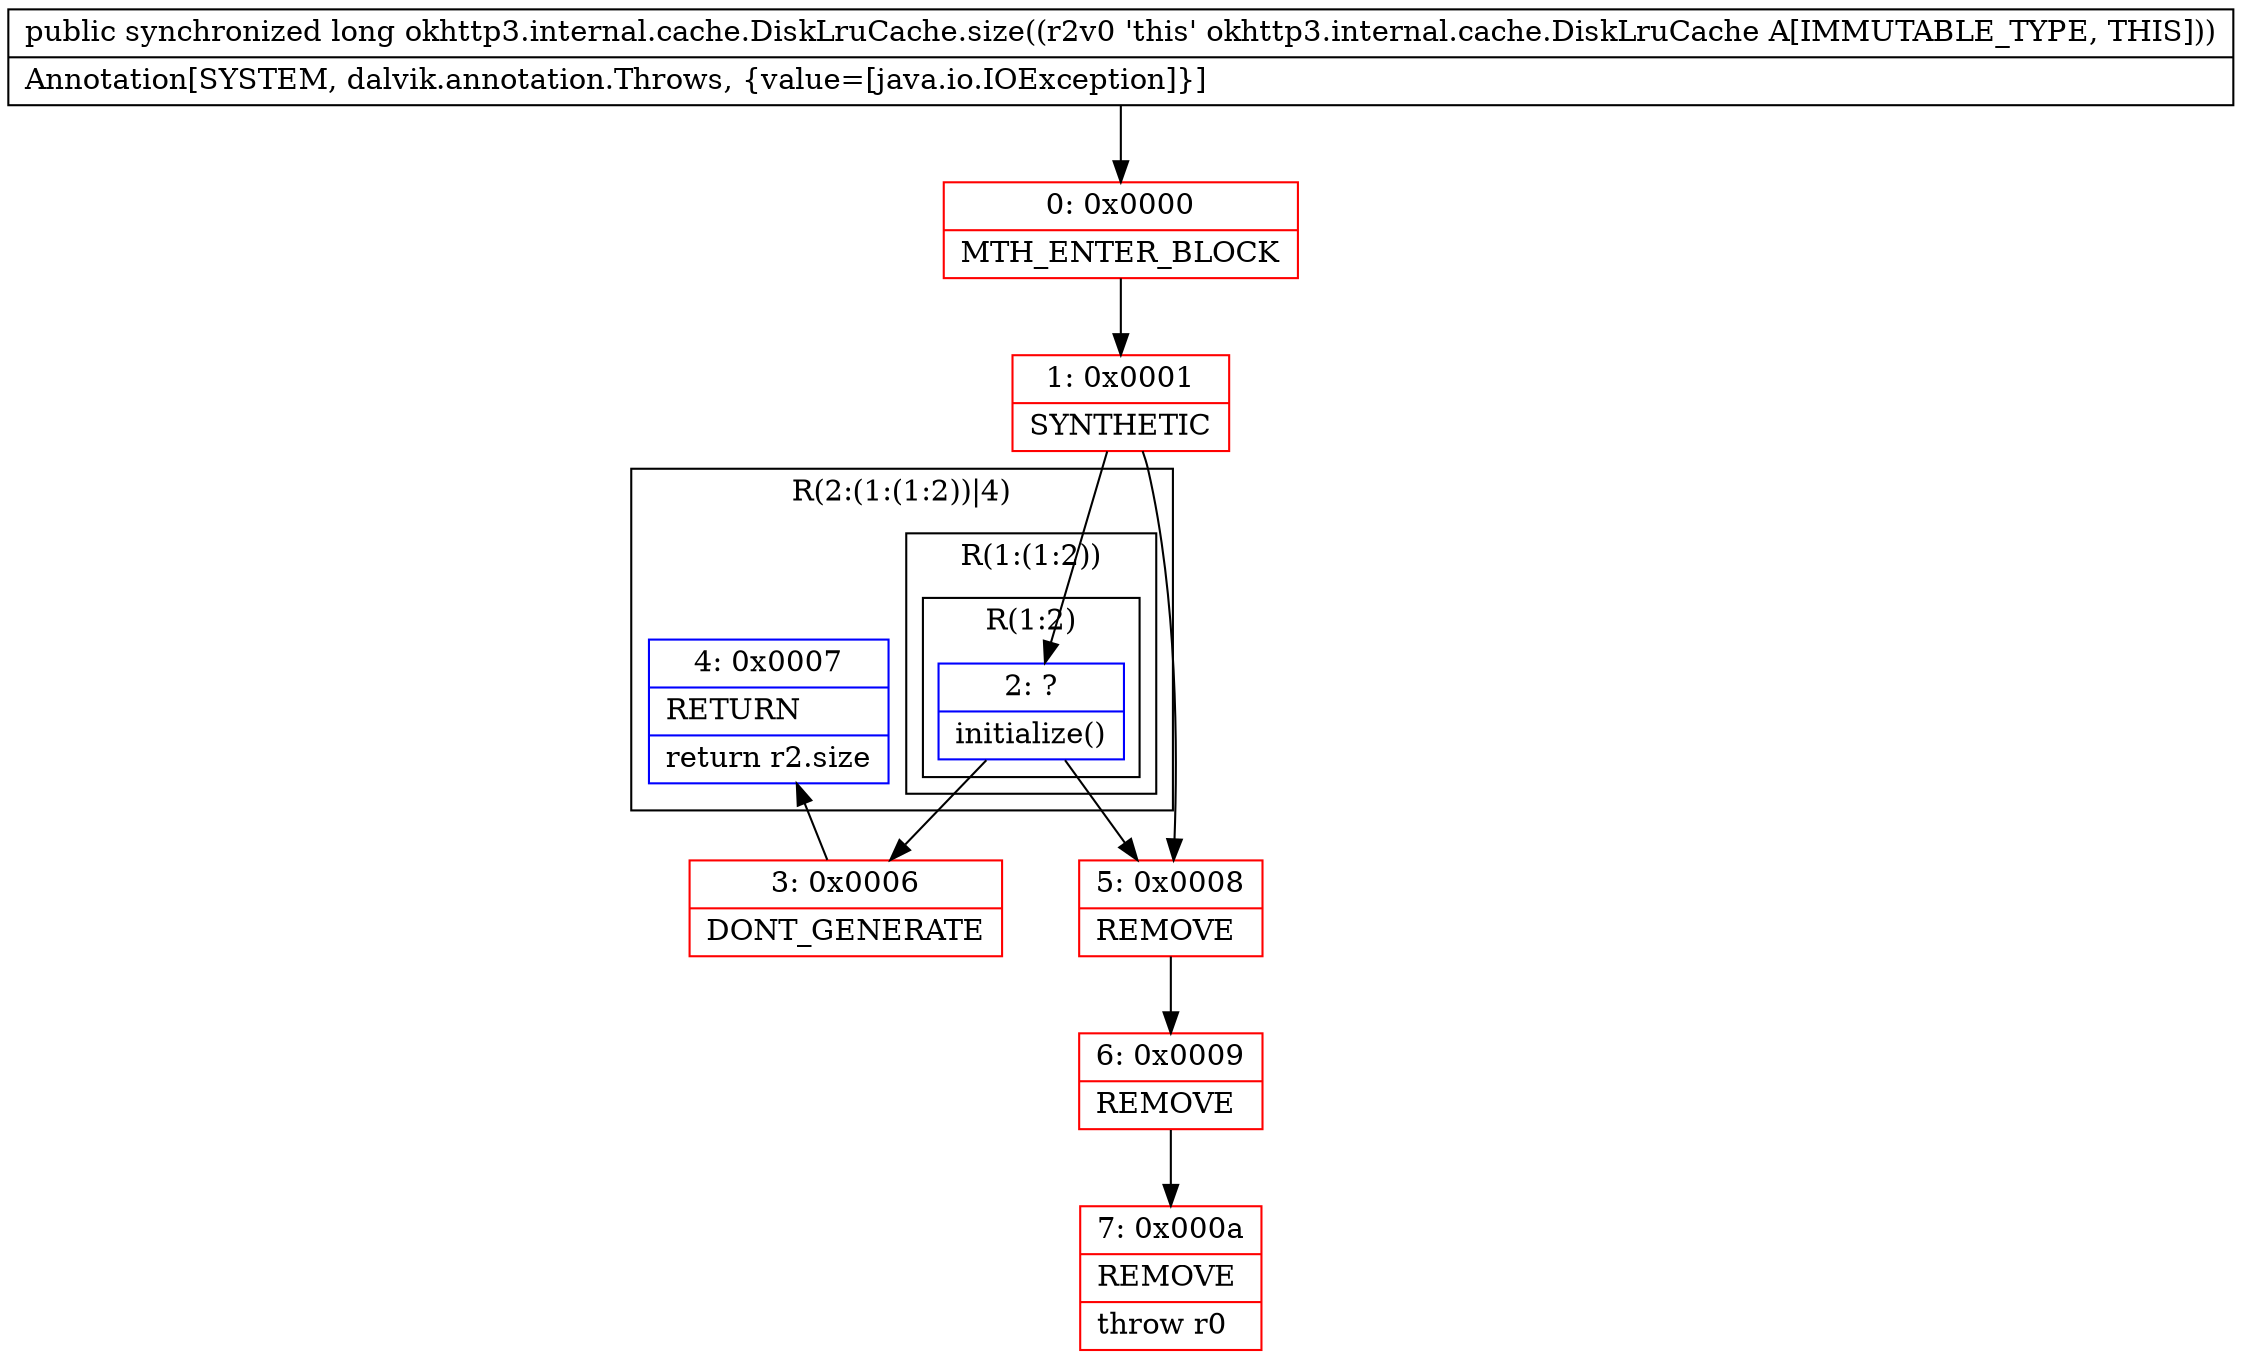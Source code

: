 digraph "CFG forokhttp3.internal.cache.DiskLruCache.size()J" {
subgraph cluster_Region_1215340690 {
label = "R(2:(1:(1:2))|4)";
node [shape=record,color=blue];
subgraph cluster_Region_2126331109 {
label = "R(1:(1:2))";
node [shape=record,color=blue];
subgraph cluster_Region_1942928294 {
label = "R(1:2)";
node [shape=record,color=blue];
Node_2 [shape=record,label="{2\:\ ?|initialize()\l}"];
}
}
Node_4 [shape=record,label="{4\:\ 0x0007|RETURN\l|return r2.size\l}"];
}
Node_0 [shape=record,color=red,label="{0\:\ 0x0000|MTH_ENTER_BLOCK\l}"];
Node_1 [shape=record,color=red,label="{1\:\ 0x0001|SYNTHETIC\l}"];
Node_3 [shape=record,color=red,label="{3\:\ 0x0006|DONT_GENERATE\l}"];
Node_5 [shape=record,color=red,label="{5\:\ 0x0008|REMOVE\l}"];
Node_6 [shape=record,color=red,label="{6\:\ 0x0009|REMOVE\l}"];
Node_7 [shape=record,color=red,label="{7\:\ 0x000a|REMOVE\l|throw r0\l}"];
MethodNode[shape=record,label="{public synchronized long okhttp3.internal.cache.DiskLruCache.size((r2v0 'this' okhttp3.internal.cache.DiskLruCache A[IMMUTABLE_TYPE, THIS]))  | Annotation[SYSTEM, dalvik.annotation.Throws, \{value=[java.io.IOException]\}]\l}"];
MethodNode -> Node_0;
Node_2 -> Node_3;
Node_2 -> Node_5;
Node_0 -> Node_1;
Node_1 -> Node_2;
Node_1 -> Node_5;
Node_3 -> Node_4;
Node_5 -> Node_6;
Node_6 -> Node_7;
}

